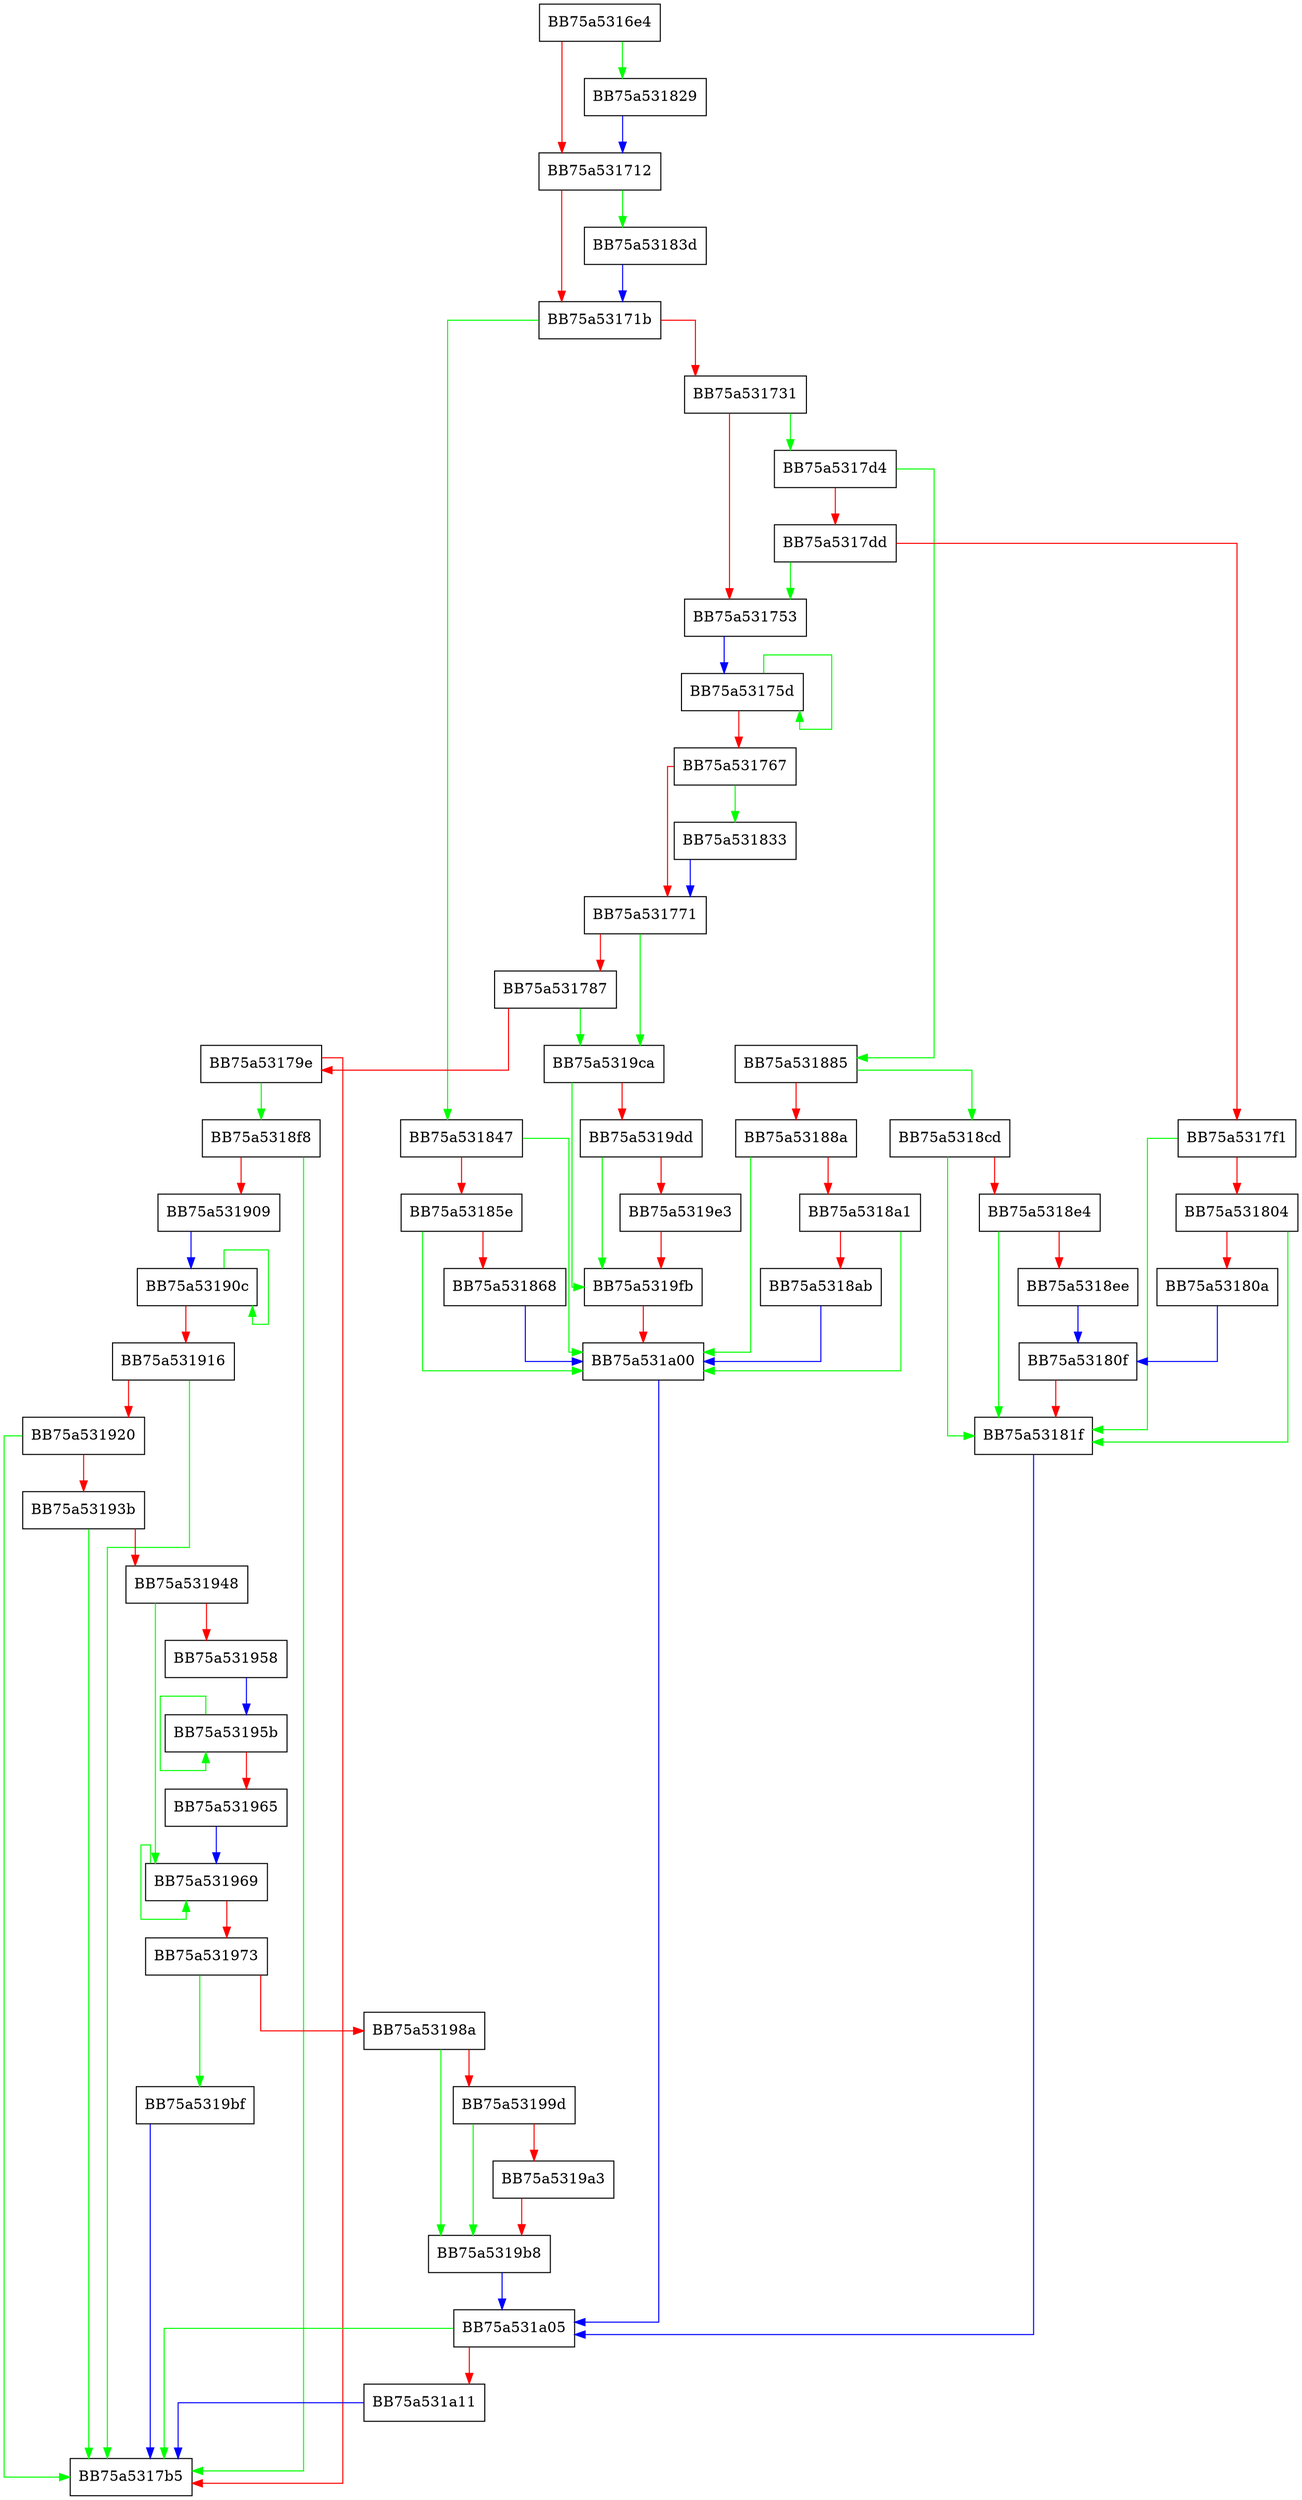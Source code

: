 digraph DefaultsPrepareRegistryPath {
  node [shape="box"];
  graph [splines=ortho];
  BB75a5316e4 -> BB75a531829 [color="green"];
  BB75a5316e4 -> BB75a531712 [color="red"];
  BB75a531712 -> BB75a53183d [color="green"];
  BB75a531712 -> BB75a53171b [color="red"];
  BB75a53171b -> BB75a531847 [color="green"];
  BB75a53171b -> BB75a531731 [color="red"];
  BB75a531731 -> BB75a5317d4 [color="green"];
  BB75a531731 -> BB75a531753 [color="red"];
  BB75a531753 -> BB75a53175d [color="blue"];
  BB75a53175d -> BB75a53175d [color="green"];
  BB75a53175d -> BB75a531767 [color="red"];
  BB75a531767 -> BB75a531833 [color="green"];
  BB75a531767 -> BB75a531771 [color="red"];
  BB75a531771 -> BB75a5319ca [color="green"];
  BB75a531771 -> BB75a531787 [color="red"];
  BB75a531787 -> BB75a5319ca [color="green"];
  BB75a531787 -> BB75a53179e [color="red"];
  BB75a53179e -> BB75a5318f8 [color="green"];
  BB75a53179e -> BB75a5317b5 [color="red"];
  BB75a5317d4 -> BB75a531885 [color="green"];
  BB75a5317d4 -> BB75a5317dd [color="red"];
  BB75a5317dd -> BB75a531753 [color="green"];
  BB75a5317dd -> BB75a5317f1 [color="red"];
  BB75a5317f1 -> BB75a53181f [color="green"];
  BB75a5317f1 -> BB75a531804 [color="red"];
  BB75a531804 -> BB75a53181f [color="green"];
  BB75a531804 -> BB75a53180a [color="red"];
  BB75a53180a -> BB75a53180f [color="blue"];
  BB75a53180f -> BB75a53181f [color="red"];
  BB75a53181f -> BB75a531a05 [color="blue"];
  BB75a531829 -> BB75a531712 [color="blue"];
  BB75a531833 -> BB75a531771 [color="blue"];
  BB75a53183d -> BB75a53171b [color="blue"];
  BB75a531847 -> BB75a531a00 [color="green"];
  BB75a531847 -> BB75a53185e [color="red"];
  BB75a53185e -> BB75a531a00 [color="green"];
  BB75a53185e -> BB75a531868 [color="red"];
  BB75a531868 -> BB75a531a00 [color="blue"];
  BB75a531885 -> BB75a5318cd [color="green"];
  BB75a531885 -> BB75a53188a [color="red"];
  BB75a53188a -> BB75a531a00 [color="green"];
  BB75a53188a -> BB75a5318a1 [color="red"];
  BB75a5318a1 -> BB75a531a00 [color="green"];
  BB75a5318a1 -> BB75a5318ab [color="red"];
  BB75a5318ab -> BB75a531a00 [color="blue"];
  BB75a5318cd -> BB75a53181f [color="green"];
  BB75a5318cd -> BB75a5318e4 [color="red"];
  BB75a5318e4 -> BB75a53181f [color="green"];
  BB75a5318e4 -> BB75a5318ee [color="red"];
  BB75a5318ee -> BB75a53180f [color="blue"];
  BB75a5318f8 -> BB75a5317b5 [color="green"];
  BB75a5318f8 -> BB75a531909 [color="red"];
  BB75a531909 -> BB75a53190c [color="blue"];
  BB75a53190c -> BB75a53190c [color="green"];
  BB75a53190c -> BB75a531916 [color="red"];
  BB75a531916 -> BB75a5317b5 [color="green"];
  BB75a531916 -> BB75a531920 [color="red"];
  BB75a531920 -> BB75a5317b5 [color="green"];
  BB75a531920 -> BB75a53193b [color="red"];
  BB75a53193b -> BB75a5317b5 [color="green"];
  BB75a53193b -> BB75a531948 [color="red"];
  BB75a531948 -> BB75a531969 [color="green"];
  BB75a531948 -> BB75a531958 [color="red"];
  BB75a531958 -> BB75a53195b [color="blue"];
  BB75a53195b -> BB75a53195b [color="green"];
  BB75a53195b -> BB75a531965 [color="red"];
  BB75a531965 -> BB75a531969 [color="blue"];
  BB75a531969 -> BB75a531969 [color="green"];
  BB75a531969 -> BB75a531973 [color="red"];
  BB75a531973 -> BB75a5319bf [color="green"];
  BB75a531973 -> BB75a53198a [color="red"];
  BB75a53198a -> BB75a5319b8 [color="green"];
  BB75a53198a -> BB75a53199d [color="red"];
  BB75a53199d -> BB75a5319b8 [color="green"];
  BB75a53199d -> BB75a5319a3 [color="red"];
  BB75a5319a3 -> BB75a5319b8 [color="red"];
  BB75a5319b8 -> BB75a531a05 [color="blue"];
  BB75a5319bf -> BB75a5317b5 [color="blue"];
  BB75a5319ca -> BB75a5319fb [color="green"];
  BB75a5319ca -> BB75a5319dd [color="red"];
  BB75a5319dd -> BB75a5319fb [color="green"];
  BB75a5319dd -> BB75a5319e3 [color="red"];
  BB75a5319e3 -> BB75a5319fb [color="red"];
  BB75a5319fb -> BB75a531a00 [color="red"];
  BB75a531a00 -> BB75a531a05 [color="blue"];
  BB75a531a05 -> BB75a5317b5 [color="green"];
  BB75a531a05 -> BB75a531a11 [color="red"];
  BB75a531a11 -> BB75a5317b5 [color="blue"];
}